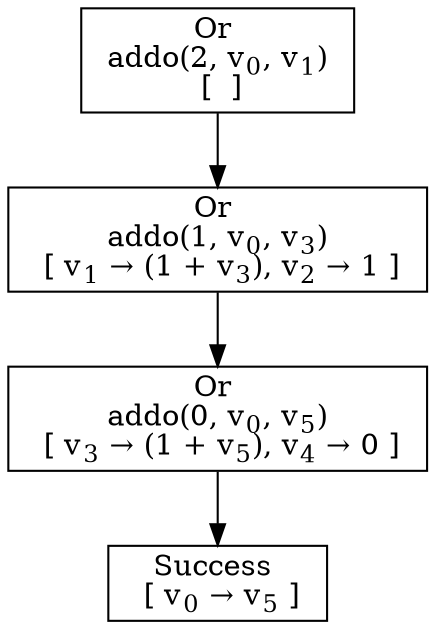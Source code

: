digraph {
    graph [rankdir=TB
          ,bgcolor=transparent];
    node [shape=box
         ,fillcolor=white
         ,style=filled];
    0 [label=<Or <BR/> addo(2, v<SUB>0</SUB>, v<SUB>1</SUB>) <BR/>  [  ] >];
    1 [label=<Or <BR/> addo(1, v<SUB>0</SUB>, v<SUB>3</SUB>) <BR/>  [ v<SUB>1</SUB> &rarr; (1 + v<SUB>3</SUB>), v<SUB>2</SUB> &rarr; 1 ] >];
    2 [label=<Or <BR/> addo(0, v<SUB>0</SUB>, v<SUB>5</SUB>) <BR/>  [ v<SUB>3</SUB> &rarr; (1 + v<SUB>5</SUB>), v<SUB>4</SUB> &rarr; 0 ] >];
    3 [label=<Success <BR/>  [ v<SUB>0</SUB> &rarr; v<SUB>5</SUB> ] >];
    0 -> 1 [label=""];
    1 -> 2 [label=""];
    2 -> 3 [label=""];
}